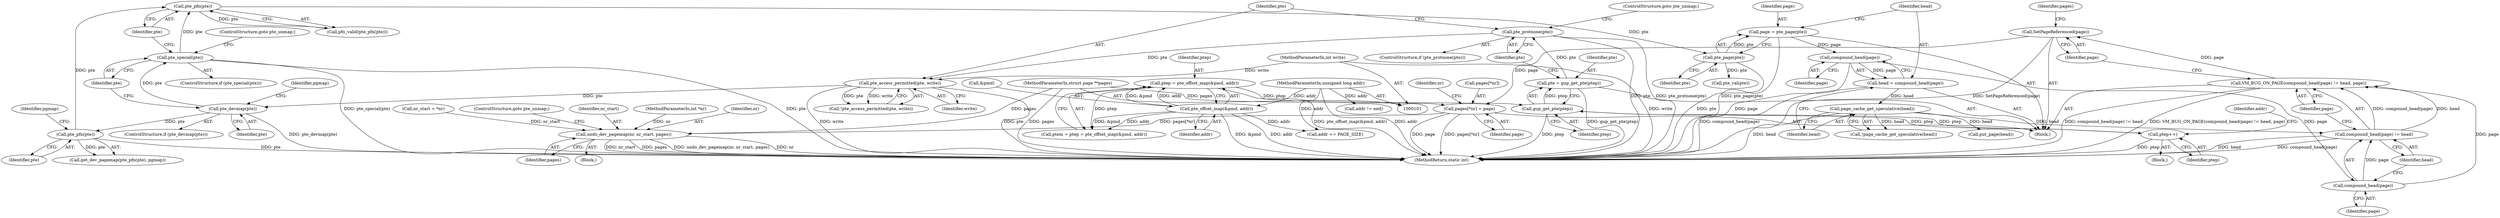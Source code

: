 digraph "1_linux_6b3a707736301c2128ca85ce85fb13f60b5e350a_10@array" {
"1000214" [label="(Call,pages[*nr] = page)"];
"1000212" [label="(Call,SetPageReferenced(page))"];
"1000206" [label="(Call,VM_BUG_ON_PAGE(compound_head(page) != head, page))"];
"1000207" [label="(Call,compound_head(page) != head)"];
"1000208" [label="(Call,compound_head(page))"];
"1000187" [label="(Call,compound_head(page))"];
"1000181" [label="(Call,page = pte_page(pte))"];
"1000183" [label="(Call,pte_page(pte))"];
"1000179" [label="(Call,pte_pfn(pte))"];
"1000158" [label="(Call,pte_pfn(pte))"];
"1000152" [label="(Call,pte_devmap(pte))"];
"1000147" [label="(Call,pte_access_permitted(pte, write))"];
"1000142" [label="(Call,pte_protnone(pte))"];
"1000135" [label="(Call,pte = gup_get_pte(ptep))"];
"1000137" [label="(Call,gup_get_pte(ptep))"];
"1000224" [label="(Call,ptep++)"];
"1000126" [label="(Call,ptep = pte_offset_map(&pmd, addr))"];
"1000128" [label="(Call,pte_offset_map(&pmd, addr))"];
"1000103" [label="(MethodParameterIn,unsigned long addr)"];
"1000105" [label="(MethodParameterIn,int write)"];
"1000173" [label="(Call,pte_special(pte))"];
"1000191" [label="(Call,page_cache_get_speculative(head))"];
"1000185" [label="(Call,head = compound_head(page))"];
"1000106" [label="(MethodParameterIn,struct page **pages)"];
"1000166" [label="(Call,undo_dev_pagemap(nr, nr_start, pages))"];
"1000185" [label="(Call,head = compound_head(page))"];
"1000166" [label="(Call,undo_dev_pagemap(nr, nr_start, pages))"];
"1000160" [label="(Identifier,pgmap)"];
"1000135" [label="(Call,pte = gup_get_pte(ptep))"];
"1000157" [label="(Call,get_dev_pagemap(pte_pfn(pte), pgmap))"];
"1000219" [label="(Identifier,page)"];
"1000224" [label="(Call,ptep++)"];
"1000138" [label="(Identifier,ptep)"];
"1000197" [label="(Call,pte_val(pte))"];
"1000128" [label="(Call,pte_offset_map(&pmd, addr))"];
"1000129" [label="(Call,&pmd)"];
"1000103" [label="(MethodParameterIn,unsigned long addr)"];
"1000158" [label="(Call,pte_pfn(pte))"];
"1000245" [label="(MethodReturn,static int)"];
"1000191" [label="(Call,page_cache_get_speculative(head))"];
"1000156" [label="(Identifier,pgmap)"];
"1000146" [label="(Call,!pte_access_permitted(pte, write))"];
"1000225" [label="(Identifier,ptep)"];
"1000187" [label="(Call,compound_head(page))"];
"1000215" [label="(Call,pages[*nr])"];
"1000142" [label="(Call,pte_protnone(pte))"];
"1000175" [label="(ControlStructure,goto pte_unmap;)"];
"1000127" [label="(Identifier,ptep)"];
"1000213" [label="(Identifier,page)"];
"1000169" [label="(Identifier,pages)"];
"1000179" [label="(Call,pte_pfn(pte))"];
"1000214" [label="(Call,pages[*nr] = page)"];
"1000211" [label="(Identifier,page)"];
"1000216" [label="(Identifier,pages)"];
"1000209" [label="(Identifier,page)"];
"1000148" [label="(Identifier,pte)"];
"1000136" [label="(Identifier,pte)"];
"1000192" [label="(Identifier,head)"];
"1000203" [label="(Call,put_page(head))"];
"1000170" [label="(ControlStructure,goto pte_unmap;)"];
"1000165" [label="(Block,)"];
"1000168" [label="(Identifier,nr_start)"];
"1000143" [label="(Identifier,pte)"];
"1000107" [label="(MethodParameterIn,int *nr)"];
"1000188" [label="(Identifier,page)"];
"1000181" [label="(Call,page = pte_page(pte))"];
"1000167" [label="(Identifier,nr)"];
"1000206" [label="(Call,VM_BUG_ON_PAGE(compound_head(page) != head, page))"];
"1000159" [label="(Identifier,pte)"];
"1000131" [label="(Identifier,addr)"];
"1000174" [label="(Identifier,pte)"];
"1000210" [label="(Identifier,head)"];
"1000149" [label="(Identifier,write)"];
"1000230" [label="(Call,addr != end)"];
"1000133" [label="(Block,)"];
"1000184" [label="(Identifier,pte)"];
"1000178" [label="(Call,pfn_valid(pte_pfn(pte)))"];
"1000182" [label="(Identifier,page)"];
"1000222" [label="(Identifier,nr)"];
"1000141" [label="(ControlStructure,if (pte_protnone(pte)))"];
"1000172" [label="(ControlStructure,if (pte_special(pte)))"];
"1000173" [label="(Call,pte_special(pte))"];
"1000190" [label="(Call,!page_cache_get_speculative(head))"];
"1000186" [label="(Identifier,head)"];
"1000208" [label="(Call,compound_head(page))"];
"1000114" [label="(Call,nr_start = *nr)"];
"1000153" [label="(Identifier,pte)"];
"1000151" [label="(ControlStructure,if (pte_devmap(pte)))"];
"1000147" [label="(Call,pte_access_permitted(pte, write))"];
"1000126" [label="(Call,ptep = pte_offset_map(&pmd, addr))"];
"1000180" [label="(Identifier,pte)"];
"1000183" [label="(Call,pte_page(pte))"];
"1000223" [label="(Block,)"];
"1000105" [label="(MethodParameterIn,int write)"];
"1000212" [label="(Call,SetPageReferenced(page))"];
"1000227" [label="(Call,addr += PAGE_SIZE)"];
"1000152" [label="(Call,pte_devmap(pte))"];
"1000207" [label="(Call,compound_head(page) != head)"];
"1000106" [label="(MethodParameterIn,struct page **pages)"];
"1000228" [label="(Identifier,addr)"];
"1000144" [label="(ControlStructure,goto pte_unmap;)"];
"1000137" [label="(Call,gup_get_pte(ptep))"];
"1000124" [label="(Call,ptem = ptep = pte_offset_map(&pmd, addr))"];
"1000214" -> "1000133"  [label="AST: "];
"1000214" -> "1000219"  [label="CFG: "];
"1000215" -> "1000214"  [label="AST: "];
"1000219" -> "1000214"  [label="AST: "];
"1000222" -> "1000214"  [label="CFG: "];
"1000214" -> "1000245"  [label="DDG: page"];
"1000214" -> "1000245"  [label="DDG: pages[*nr]"];
"1000214" -> "1000166"  [label="DDG: pages[*nr]"];
"1000212" -> "1000214"  [label="DDG: page"];
"1000106" -> "1000214"  [label="DDG: pages"];
"1000212" -> "1000133"  [label="AST: "];
"1000212" -> "1000213"  [label="CFG: "];
"1000213" -> "1000212"  [label="AST: "];
"1000216" -> "1000212"  [label="CFG: "];
"1000212" -> "1000245"  [label="DDG: SetPageReferenced(page)"];
"1000206" -> "1000212"  [label="DDG: page"];
"1000206" -> "1000133"  [label="AST: "];
"1000206" -> "1000211"  [label="CFG: "];
"1000207" -> "1000206"  [label="AST: "];
"1000211" -> "1000206"  [label="AST: "];
"1000213" -> "1000206"  [label="CFG: "];
"1000206" -> "1000245"  [label="DDG: VM_BUG_ON_PAGE(compound_head(page) != head, page)"];
"1000206" -> "1000245"  [label="DDG: compound_head(page) != head"];
"1000207" -> "1000206"  [label="DDG: compound_head(page)"];
"1000207" -> "1000206"  [label="DDG: head"];
"1000208" -> "1000206"  [label="DDG: page"];
"1000207" -> "1000210"  [label="CFG: "];
"1000208" -> "1000207"  [label="AST: "];
"1000210" -> "1000207"  [label="AST: "];
"1000211" -> "1000207"  [label="CFG: "];
"1000207" -> "1000245"  [label="DDG: head"];
"1000207" -> "1000245"  [label="DDG: compound_head(page)"];
"1000208" -> "1000207"  [label="DDG: page"];
"1000191" -> "1000207"  [label="DDG: head"];
"1000208" -> "1000209"  [label="CFG: "];
"1000209" -> "1000208"  [label="AST: "];
"1000210" -> "1000208"  [label="CFG: "];
"1000187" -> "1000208"  [label="DDG: page"];
"1000187" -> "1000185"  [label="AST: "];
"1000187" -> "1000188"  [label="CFG: "];
"1000188" -> "1000187"  [label="AST: "];
"1000185" -> "1000187"  [label="CFG: "];
"1000187" -> "1000245"  [label="DDG: page"];
"1000187" -> "1000185"  [label="DDG: page"];
"1000181" -> "1000187"  [label="DDG: page"];
"1000181" -> "1000133"  [label="AST: "];
"1000181" -> "1000183"  [label="CFG: "];
"1000182" -> "1000181"  [label="AST: "];
"1000183" -> "1000181"  [label="AST: "];
"1000186" -> "1000181"  [label="CFG: "];
"1000181" -> "1000245"  [label="DDG: pte_page(pte)"];
"1000183" -> "1000181"  [label="DDG: pte"];
"1000183" -> "1000184"  [label="CFG: "];
"1000184" -> "1000183"  [label="AST: "];
"1000183" -> "1000245"  [label="DDG: pte"];
"1000179" -> "1000183"  [label="DDG: pte"];
"1000183" -> "1000197"  [label="DDG: pte"];
"1000179" -> "1000178"  [label="AST: "];
"1000179" -> "1000180"  [label="CFG: "];
"1000180" -> "1000179"  [label="AST: "];
"1000178" -> "1000179"  [label="CFG: "];
"1000179" -> "1000178"  [label="DDG: pte"];
"1000158" -> "1000179"  [label="DDG: pte"];
"1000173" -> "1000179"  [label="DDG: pte"];
"1000158" -> "1000157"  [label="AST: "];
"1000158" -> "1000159"  [label="CFG: "];
"1000159" -> "1000158"  [label="AST: "];
"1000160" -> "1000158"  [label="CFG: "];
"1000158" -> "1000245"  [label="DDG: pte"];
"1000158" -> "1000157"  [label="DDG: pte"];
"1000152" -> "1000158"  [label="DDG: pte"];
"1000152" -> "1000151"  [label="AST: "];
"1000152" -> "1000153"  [label="CFG: "];
"1000153" -> "1000152"  [label="AST: "];
"1000156" -> "1000152"  [label="CFG: "];
"1000174" -> "1000152"  [label="CFG: "];
"1000152" -> "1000245"  [label="DDG: pte_devmap(pte)"];
"1000147" -> "1000152"  [label="DDG: pte"];
"1000152" -> "1000173"  [label="DDG: pte"];
"1000147" -> "1000146"  [label="AST: "];
"1000147" -> "1000149"  [label="CFG: "];
"1000148" -> "1000147"  [label="AST: "];
"1000149" -> "1000147"  [label="AST: "];
"1000146" -> "1000147"  [label="CFG: "];
"1000147" -> "1000245"  [label="DDG: write"];
"1000147" -> "1000245"  [label="DDG: pte"];
"1000147" -> "1000146"  [label="DDG: pte"];
"1000147" -> "1000146"  [label="DDG: write"];
"1000142" -> "1000147"  [label="DDG: pte"];
"1000105" -> "1000147"  [label="DDG: write"];
"1000142" -> "1000141"  [label="AST: "];
"1000142" -> "1000143"  [label="CFG: "];
"1000143" -> "1000142"  [label="AST: "];
"1000144" -> "1000142"  [label="CFG: "];
"1000148" -> "1000142"  [label="CFG: "];
"1000142" -> "1000245"  [label="DDG: pte_protnone(pte)"];
"1000142" -> "1000245"  [label="DDG: pte"];
"1000135" -> "1000142"  [label="DDG: pte"];
"1000135" -> "1000133"  [label="AST: "];
"1000135" -> "1000137"  [label="CFG: "];
"1000136" -> "1000135"  [label="AST: "];
"1000137" -> "1000135"  [label="AST: "];
"1000143" -> "1000135"  [label="CFG: "];
"1000135" -> "1000245"  [label="DDG: gup_get_pte(ptep)"];
"1000137" -> "1000135"  [label="DDG: ptep"];
"1000137" -> "1000138"  [label="CFG: "];
"1000138" -> "1000137"  [label="AST: "];
"1000137" -> "1000245"  [label="DDG: ptep"];
"1000224" -> "1000137"  [label="DDG: ptep"];
"1000126" -> "1000137"  [label="DDG: ptep"];
"1000137" -> "1000224"  [label="DDG: ptep"];
"1000224" -> "1000223"  [label="AST: "];
"1000224" -> "1000225"  [label="CFG: "];
"1000225" -> "1000224"  [label="AST: "];
"1000228" -> "1000224"  [label="CFG: "];
"1000224" -> "1000245"  [label="DDG: ptep"];
"1000126" -> "1000124"  [label="AST: "];
"1000126" -> "1000128"  [label="CFG: "];
"1000127" -> "1000126"  [label="AST: "];
"1000128" -> "1000126"  [label="AST: "];
"1000124" -> "1000126"  [label="CFG: "];
"1000126" -> "1000245"  [label="DDG: pte_offset_map(&pmd, addr)"];
"1000126" -> "1000124"  [label="DDG: ptep"];
"1000128" -> "1000126"  [label="DDG: &pmd"];
"1000128" -> "1000126"  [label="DDG: addr"];
"1000128" -> "1000131"  [label="CFG: "];
"1000129" -> "1000128"  [label="AST: "];
"1000131" -> "1000128"  [label="AST: "];
"1000128" -> "1000245"  [label="DDG: &pmd"];
"1000128" -> "1000245"  [label="DDG: addr"];
"1000128" -> "1000124"  [label="DDG: &pmd"];
"1000128" -> "1000124"  [label="DDG: addr"];
"1000103" -> "1000128"  [label="DDG: addr"];
"1000128" -> "1000227"  [label="DDG: addr"];
"1000103" -> "1000101"  [label="AST: "];
"1000103" -> "1000245"  [label="DDG: addr"];
"1000103" -> "1000227"  [label="DDG: addr"];
"1000103" -> "1000230"  [label="DDG: addr"];
"1000105" -> "1000101"  [label="AST: "];
"1000105" -> "1000245"  [label="DDG: write"];
"1000173" -> "1000172"  [label="AST: "];
"1000173" -> "1000174"  [label="CFG: "];
"1000174" -> "1000173"  [label="AST: "];
"1000175" -> "1000173"  [label="CFG: "];
"1000180" -> "1000173"  [label="CFG: "];
"1000173" -> "1000245"  [label="DDG: pte_special(pte)"];
"1000173" -> "1000245"  [label="DDG: pte"];
"1000191" -> "1000190"  [label="AST: "];
"1000191" -> "1000192"  [label="CFG: "];
"1000192" -> "1000191"  [label="AST: "];
"1000190" -> "1000191"  [label="CFG: "];
"1000191" -> "1000245"  [label="DDG: head"];
"1000191" -> "1000190"  [label="DDG: head"];
"1000185" -> "1000191"  [label="DDG: head"];
"1000191" -> "1000203"  [label="DDG: head"];
"1000185" -> "1000133"  [label="AST: "];
"1000186" -> "1000185"  [label="AST: "];
"1000192" -> "1000185"  [label="CFG: "];
"1000185" -> "1000245"  [label="DDG: compound_head(page)"];
"1000106" -> "1000101"  [label="AST: "];
"1000106" -> "1000245"  [label="DDG: pages"];
"1000106" -> "1000166"  [label="DDG: pages"];
"1000166" -> "1000165"  [label="AST: "];
"1000166" -> "1000169"  [label="CFG: "];
"1000167" -> "1000166"  [label="AST: "];
"1000168" -> "1000166"  [label="AST: "];
"1000169" -> "1000166"  [label="AST: "];
"1000170" -> "1000166"  [label="CFG: "];
"1000166" -> "1000245"  [label="DDG: nr_start"];
"1000166" -> "1000245"  [label="DDG: pages"];
"1000166" -> "1000245"  [label="DDG: undo_dev_pagemap(nr, nr_start, pages)"];
"1000166" -> "1000245"  [label="DDG: nr"];
"1000107" -> "1000166"  [label="DDG: nr"];
"1000114" -> "1000166"  [label="DDG: nr_start"];
}
